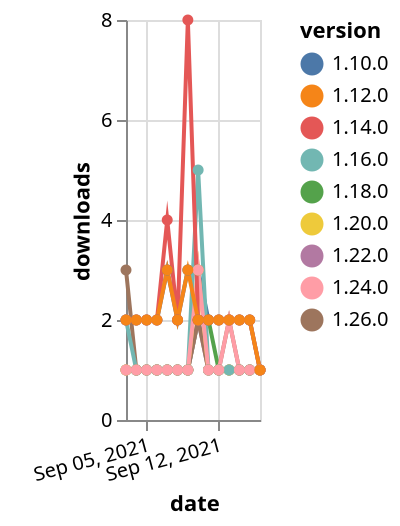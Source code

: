{"$schema": "https://vega.github.io/schema/vega-lite/v5.json", "description": "A simple bar chart with embedded data.", "data": {"values": [{"date": "2021-09-03", "total": 202, "delta": 1, "version": "1.18.0"}, {"date": "2021-09-04", "total": 203, "delta": 1, "version": "1.18.0"}, {"date": "2021-09-05", "total": 204, "delta": 1, "version": "1.18.0"}, {"date": "2021-09-06", "total": 205, "delta": 1, "version": "1.18.0"}, {"date": "2021-09-07", "total": 206, "delta": 1, "version": "1.18.0"}, {"date": "2021-09-08", "total": 207, "delta": 1, "version": "1.18.0"}, {"date": "2021-09-09", "total": 208, "delta": 1, "version": "1.18.0"}, {"date": "2021-09-10", "total": 210, "delta": 2, "version": "1.18.0"}, {"date": "2021-09-11", "total": 212, "delta": 2, "version": "1.18.0"}, {"date": "2021-09-12", "total": 213, "delta": 1, "version": "1.18.0"}, {"date": "2021-09-13", "total": 214, "delta": 1, "version": "1.18.0"}, {"date": "2021-09-14", "total": 215, "delta": 1, "version": "1.18.0"}, {"date": "2021-09-15", "total": 216, "delta": 1, "version": "1.18.0"}, {"date": "2021-09-16", "total": 217, "delta": 1, "version": "1.18.0"}, {"date": "2021-09-03", "total": 162, "delta": 1, "version": "1.22.0"}, {"date": "2021-09-04", "total": 163, "delta": 1, "version": "1.22.0"}, {"date": "2021-09-05", "total": 164, "delta": 1, "version": "1.22.0"}, {"date": "2021-09-06", "total": 165, "delta": 1, "version": "1.22.0"}, {"date": "2021-09-07", "total": 166, "delta": 1, "version": "1.22.0"}, {"date": "2021-09-08", "total": 167, "delta": 1, "version": "1.22.0"}, {"date": "2021-09-09", "total": 168, "delta": 1, "version": "1.22.0"}, {"date": "2021-09-10", "total": 170, "delta": 2, "version": "1.22.0"}, {"date": "2021-09-11", "total": 171, "delta": 1, "version": "1.22.0"}, {"date": "2021-09-12", "total": 172, "delta": 1, "version": "1.22.0"}, {"date": "2021-09-13", "total": 173, "delta": 1, "version": "1.22.0"}, {"date": "2021-09-14", "total": 174, "delta": 1, "version": "1.22.0"}, {"date": "2021-09-15", "total": 175, "delta": 1, "version": "1.22.0"}, {"date": "2021-09-16", "total": 176, "delta": 1, "version": "1.22.0"}, {"date": "2021-09-03", "total": 2635, "delta": 2, "version": "1.10.0"}, {"date": "2021-09-04", "total": 2637, "delta": 2, "version": "1.10.0"}, {"date": "2021-09-05", "total": 2639, "delta": 2, "version": "1.10.0"}, {"date": "2021-09-06", "total": 2641, "delta": 2, "version": "1.10.0"}, {"date": "2021-09-07", "total": 2644, "delta": 3, "version": "1.10.0"}, {"date": "2021-09-08", "total": 2646, "delta": 2, "version": "1.10.0"}, {"date": "2021-09-09", "total": 2649, "delta": 3, "version": "1.10.0"}, {"date": "2021-09-10", "total": 2652, "delta": 3, "version": "1.10.0"}, {"date": "2021-09-11", "total": 2654, "delta": 2, "version": "1.10.0"}, {"date": "2021-09-12", "total": 2656, "delta": 2, "version": "1.10.0"}, {"date": "2021-09-13", "total": 2658, "delta": 2, "version": "1.10.0"}, {"date": "2021-09-14", "total": 2660, "delta": 2, "version": "1.10.0"}, {"date": "2021-09-15", "total": 2662, "delta": 2, "version": "1.10.0"}, {"date": "2021-09-16", "total": 2663, "delta": 1, "version": "1.10.0"}, {"date": "2021-09-03", "total": 126, "delta": 3, "version": "1.26.0"}, {"date": "2021-09-04", "total": 127, "delta": 1, "version": "1.26.0"}, {"date": "2021-09-05", "total": 128, "delta": 1, "version": "1.26.0"}, {"date": "2021-09-06", "total": 129, "delta": 1, "version": "1.26.0"}, {"date": "2021-09-07", "total": 130, "delta": 1, "version": "1.26.0"}, {"date": "2021-09-08", "total": 131, "delta": 1, "version": "1.26.0"}, {"date": "2021-09-09", "total": 132, "delta": 1, "version": "1.26.0"}, {"date": "2021-09-10", "total": 134, "delta": 2, "version": "1.26.0"}, {"date": "2021-09-11", "total": 135, "delta": 1, "version": "1.26.0"}, {"date": "2021-09-12", "total": 136, "delta": 1, "version": "1.26.0"}, {"date": "2021-09-13", "total": 138, "delta": 2, "version": "1.26.0"}, {"date": "2021-09-14", "total": 139, "delta": 1, "version": "1.26.0"}, {"date": "2021-09-15", "total": 140, "delta": 1, "version": "1.26.0"}, {"date": "2021-09-16", "total": 141, "delta": 1, "version": "1.26.0"}, {"date": "2021-09-03", "total": 193, "delta": 1, "version": "1.20.0"}, {"date": "2021-09-04", "total": 194, "delta": 1, "version": "1.20.0"}, {"date": "2021-09-05", "total": 195, "delta": 1, "version": "1.20.0"}, {"date": "2021-09-06", "total": 196, "delta": 1, "version": "1.20.0"}, {"date": "2021-09-07", "total": 197, "delta": 1, "version": "1.20.0"}, {"date": "2021-09-08", "total": 198, "delta": 1, "version": "1.20.0"}, {"date": "2021-09-09", "total": 199, "delta": 1, "version": "1.20.0"}, {"date": "2021-09-10", "total": 202, "delta": 3, "version": "1.20.0"}, {"date": "2021-09-11", "total": 203, "delta": 1, "version": "1.20.0"}, {"date": "2021-09-12", "total": 204, "delta": 1, "version": "1.20.0"}, {"date": "2021-09-13", "total": 205, "delta": 1, "version": "1.20.0"}, {"date": "2021-09-14", "total": 206, "delta": 1, "version": "1.20.0"}, {"date": "2021-09-15", "total": 207, "delta": 1, "version": "1.20.0"}, {"date": "2021-09-16", "total": 208, "delta": 1, "version": "1.20.0"}, {"date": "2021-09-03", "total": 411, "delta": 2, "version": "1.16.0"}, {"date": "2021-09-04", "total": 412, "delta": 1, "version": "1.16.0"}, {"date": "2021-09-05", "total": 413, "delta": 1, "version": "1.16.0"}, {"date": "2021-09-06", "total": 414, "delta": 1, "version": "1.16.0"}, {"date": "2021-09-07", "total": 415, "delta": 1, "version": "1.16.0"}, {"date": "2021-09-08", "total": 416, "delta": 1, "version": "1.16.0"}, {"date": "2021-09-09", "total": 417, "delta": 1, "version": "1.16.0"}, {"date": "2021-09-10", "total": 422, "delta": 5, "version": "1.16.0"}, {"date": "2021-09-11", "total": 423, "delta": 1, "version": "1.16.0"}, {"date": "2021-09-12", "total": 424, "delta": 1, "version": "1.16.0"}, {"date": "2021-09-13", "total": 425, "delta": 1, "version": "1.16.0"}, {"date": "2021-09-14", "total": 426, "delta": 1, "version": "1.16.0"}, {"date": "2021-09-15", "total": 427, "delta": 1, "version": "1.16.0"}, {"date": "2021-09-16", "total": 428, "delta": 1, "version": "1.16.0"}, {"date": "2021-09-03", "total": 182, "delta": 1, "version": "1.24.0"}, {"date": "2021-09-04", "total": 183, "delta": 1, "version": "1.24.0"}, {"date": "2021-09-05", "total": 184, "delta": 1, "version": "1.24.0"}, {"date": "2021-09-06", "total": 185, "delta": 1, "version": "1.24.0"}, {"date": "2021-09-07", "total": 186, "delta": 1, "version": "1.24.0"}, {"date": "2021-09-08", "total": 187, "delta": 1, "version": "1.24.0"}, {"date": "2021-09-09", "total": 188, "delta": 1, "version": "1.24.0"}, {"date": "2021-09-10", "total": 191, "delta": 3, "version": "1.24.0"}, {"date": "2021-09-11", "total": 192, "delta": 1, "version": "1.24.0"}, {"date": "2021-09-12", "total": 193, "delta": 1, "version": "1.24.0"}, {"date": "2021-09-13", "total": 195, "delta": 2, "version": "1.24.0"}, {"date": "2021-09-14", "total": 196, "delta": 1, "version": "1.24.0"}, {"date": "2021-09-15", "total": 197, "delta": 1, "version": "1.24.0"}, {"date": "2021-09-16", "total": 198, "delta": 1, "version": "1.24.0"}, {"date": "2021-09-03", "total": 2547, "delta": 2, "version": "1.14.0"}, {"date": "2021-09-04", "total": 2549, "delta": 2, "version": "1.14.0"}, {"date": "2021-09-05", "total": 2551, "delta": 2, "version": "1.14.0"}, {"date": "2021-09-06", "total": 2553, "delta": 2, "version": "1.14.0"}, {"date": "2021-09-07", "total": 2557, "delta": 4, "version": "1.14.0"}, {"date": "2021-09-08", "total": 2559, "delta": 2, "version": "1.14.0"}, {"date": "2021-09-09", "total": 2567, "delta": 8, "version": "1.14.0"}, {"date": "2021-09-10", "total": 2569, "delta": 2, "version": "1.14.0"}, {"date": "2021-09-11", "total": 2571, "delta": 2, "version": "1.14.0"}, {"date": "2021-09-12", "total": 2573, "delta": 2, "version": "1.14.0"}, {"date": "2021-09-13", "total": 2575, "delta": 2, "version": "1.14.0"}, {"date": "2021-09-14", "total": 2577, "delta": 2, "version": "1.14.0"}, {"date": "2021-09-15", "total": 2579, "delta": 2, "version": "1.14.0"}, {"date": "2021-09-16", "total": 2580, "delta": 1, "version": "1.14.0"}, {"date": "2021-09-03", "total": 2647, "delta": 2, "version": "1.12.0"}, {"date": "2021-09-04", "total": 2649, "delta": 2, "version": "1.12.0"}, {"date": "2021-09-05", "total": 2651, "delta": 2, "version": "1.12.0"}, {"date": "2021-09-06", "total": 2653, "delta": 2, "version": "1.12.0"}, {"date": "2021-09-07", "total": 2656, "delta": 3, "version": "1.12.0"}, {"date": "2021-09-08", "total": 2658, "delta": 2, "version": "1.12.0"}, {"date": "2021-09-09", "total": 2661, "delta": 3, "version": "1.12.0"}, {"date": "2021-09-10", "total": 2663, "delta": 2, "version": "1.12.0"}, {"date": "2021-09-11", "total": 2665, "delta": 2, "version": "1.12.0"}, {"date": "2021-09-12", "total": 2667, "delta": 2, "version": "1.12.0"}, {"date": "2021-09-13", "total": 2669, "delta": 2, "version": "1.12.0"}, {"date": "2021-09-14", "total": 2671, "delta": 2, "version": "1.12.0"}, {"date": "2021-09-15", "total": 2673, "delta": 2, "version": "1.12.0"}, {"date": "2021-09-16", "total": 2674, "delta": 1, "version": "1.12.0"}]}, "width": "container", "mark": {"type": "line", "point": {"filled": true}}, "encoding": {"x": {"field": "date", "type": "temporal", "timeUnit": "yearmonthdate", "title": "date", "axis": {"labelAngle": -15}}, "y": {"field": "delta", "type": "quantitative", "title": "downloads"}, "color": {"field": "version", "type": "nominal"}, "tooltip": {"field": "delta"}}}